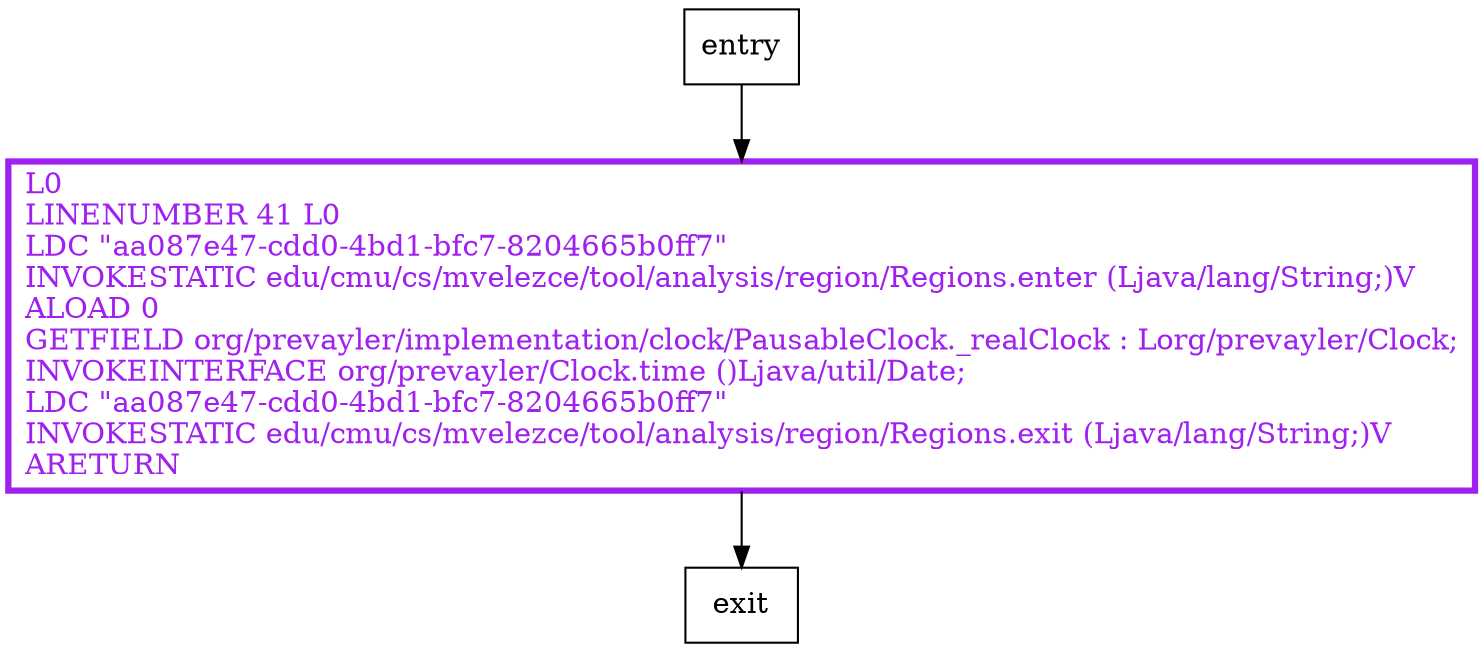 digraph realTime {
node [shape=record];
422288949 [label="L0\lLINENUMBER 41 L0\lLDC \"aa087e47-cdd0-4bd1-bfc7-8204665b0ff7\"\lINVOKESTATIC edu/cmu/cs/mvelezce/tool/analysis/region/Regions.enter (Ljava/lang/String;)V\lALOAD 0\lGETFIELD org/prevayler/implementation/clock/PausableClock._realClock : Lorg/prevayler/Clock;\lINVOKEINTERFACE org/prevayler/Clock.time ()Ljava/util/Date;\lLDC \"aa087e47-cdd0-4bd1-bfc7-8204665b0ff7\"\lINVOKESTATIC edu/cmu/cs/mvelezce/tool/analysis/region/Regions.exit (Ljava/lang/String;)V\lARETURN\l"];
entry;
exit;
entry -> 422288949;
422288949 -> exit;
422288949[fontcolor="purple", penwidth=3, color="purple"];
}
